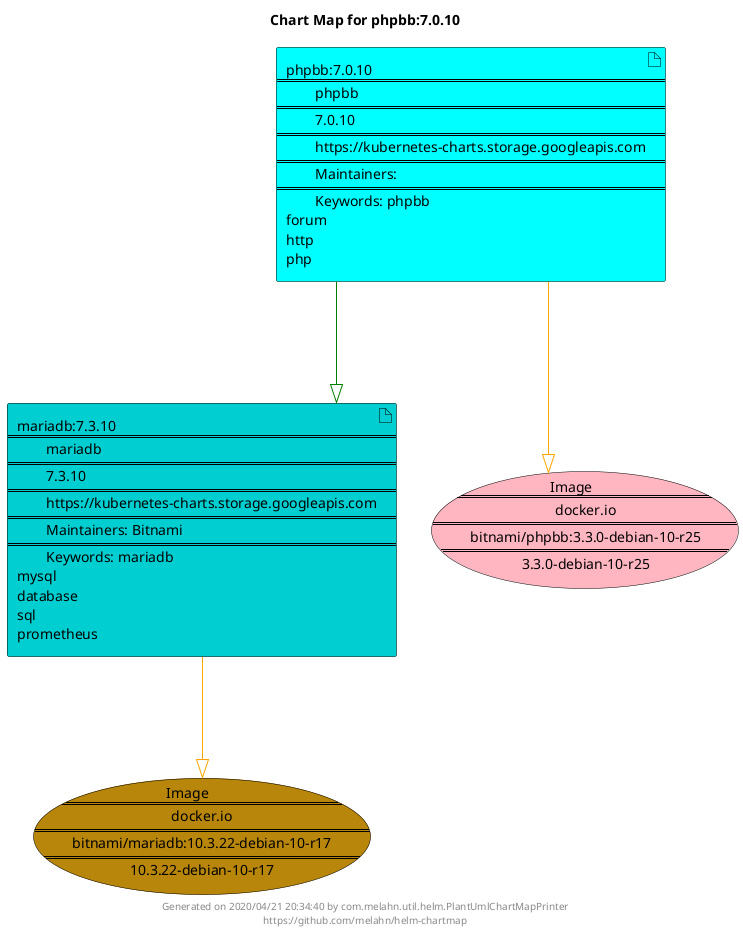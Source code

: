 @startuml
skinparam linetype ortho
skinparam backgroundColor white
skinparam usecaseBorderColor black
skinparam usecaseArrowColor LightSlateGray
skinparam artifactBorderColor black
skinparam artifactArrowColor LightSlateGray

title Chart Map for phpbb:7.0.10

'There are 2 referenced Helm Charts
artifact "mariadb:7.3.10\n====\n\tmariadb\n====\n\t7.3.10\n====\n\thttps://kubernetes-charts.storage.googleapis.com\n====\n\tMaintainers: Bitnami\n====\n\tKeywords: mariadb\nmysql\ndatabase\nsql\nprometheus" as mariadb_7_3_10 #DarkTurquoise
artifact "phpbb:7.0.10\n====\n\tphpbb\n====\n\t7.0.10\n====\n\thttps://kubernetes-charts.storage.googleapis.com\n====\n\tMaintainers: \n====\n\tKeywords: phpbb\nforum\nhttp\nphp" as phpbb_7_0_10 #Aqua

'There are 2 referenced Docker Images
usecase "Image\n====\n\tdocker.io\n====\n\tbitnami/mariadb:10.3.22-debian-10-r17\n====\n\t10.3.22-debian-10-r17" as docker_io_bitnami_mariadb_10_3_22_debian_10_r17 #DarkGoldenRod
usecase "Image\n====\n\tdocker.io\n====\n\tbitnami/phpbb:3.3.0-debian-10-r25\n====\n\t3.3.0-debian-10-r25" as docker_io_bitnami_phpbb_3_3_0_debian_10_r25 #LightPink

'Chart Dependencies
phpbb_7_0_10--[#green]-|>mariadb_7_3_10
mariadb_7_3_10--[#orange]-|>docker_io_bitnami_mariadb_10_3_22_debian_10_r17
phpbb_7_0_10--[#orange]-|>docker_io_bitnami_phpbb_3_3_0_debian_10_r25

center footer Generated on 2020/04/21 20:34:40 by com.melahn.util.helm.PlantUmlChartMapPrinter\nhttps://github.com/melahn/helm-chartmap
@enduml
